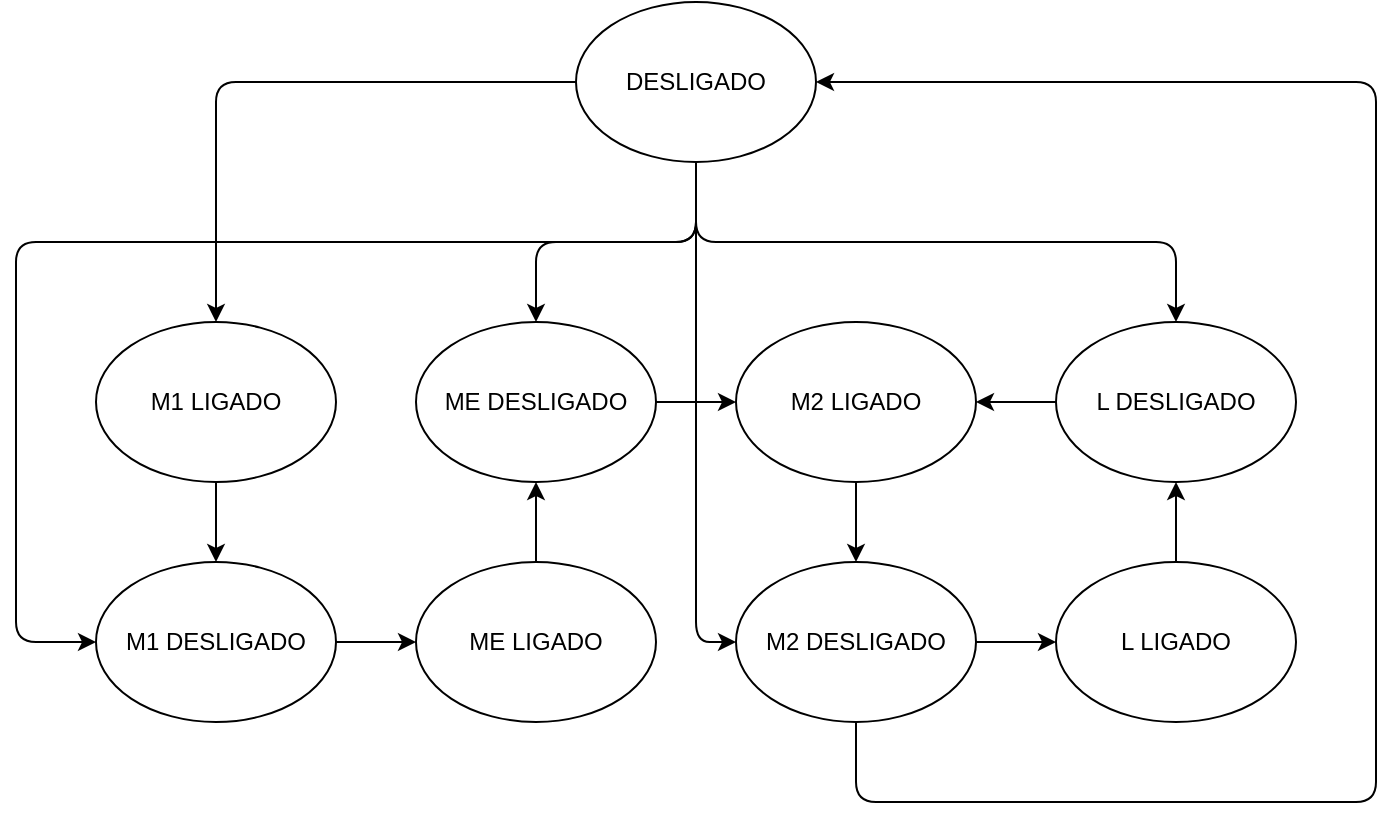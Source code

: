 <mxfile>
    <diagram id="eKDM3d0Hqxyvz8_Cu16n" name="Page-1">
        <mxGraphModel dx="1099" dy="591" grid="1" gridSize="10" guides="1" tooltips="1" connect="1" arrows="1" fold="1" page="1" pageScale="1" pageWidth="850" pageHeight="1100" math="0" shadow="0">
            <root>
                <mxCell id="0"/>
                <mxCell id="1" parent="0"/>
                <mxCell id="130" style="edgeStyle=none;html=1;entryX=0.5;entryY=0;entryDx=0;entryDy=0;" edge="1" parent="1" source="126" target="129">
                    <mxGeometry relative="1" as="geometry">
                        <Array as="points">
                            <mxPoint x="140" y="40"/>
                        </Array>
                    </mxGeometry>
                </mxCell>
                <mxCell id="126" value="DESLIGADO" style="ellipse;whiteSpace=wrap;html=1;" vertex="1" parent="1">
                    <mxGeometry x="320" width="120" height="80" as="geometry"/>
                </mxCell>
                <mxCell id="147" style="edgeStyle=none;html=1;entryX=0.5;entryY=0;entryDx=0;entryDy=0;" edge="1" parent="1" target="143">
                    <mxGeometry relative="1" as="geometry">
                        <mxPoint x="380" y="80" as="sourcePoint"/>
                        <Array as="points">
                            <mxPoint x="380" y="120"/>
                            <mxPoint x="620" y="120"/>
                        </Array>
                    </mxGeometry>
                </mxCell>
                <mxCell id="148" style="edgeStyle=none;html=1;entryX=0;entryY=0.5;entryDx=0;entryDy=0;exitX=0.5;exitY=1;exitDx=0;exitDy=0;" edge="1" parent="1" source="126" target="139">
                    <mxGeometry relative="1" as="geometry">
                        <mxPoint x="501.538" y="79.987" as="sourcePoint"/>
                        <Array as="points">
                            <mxPoint x="380" y="120"/>
                            <mxPoint x="380" y="320"/>
                        </Array>
                    </mxGeometry>
                </mxCell>
                <mxCell id="149" style="edgeStyle=none;html=1;entryX=0.5;entryY=0;entryDx=0;entryDy=0;" edge="1" parent="1" target="135">
                    <mxGeometry relative="1" as="geometry">
                        <mxPoint x="380" y="80" as="sourcePoint"/>
                        <Array as="points">
                            <mxPoint x="380" y="120"/>
                            <mxPoint x="300" y="120"/>
                        </Array>
                    </mxGeometry>
                </mxCell>
                <mxCell id="150" style="edgeStyle=none;html=1;entryX=0;entryY=0.5;entryDx=0;entryDy=0;exitX=0.5;exitY=1;exitDx=0;exitDy=0;" edge="1" parent="1" source="126" target="131">
                    <mxGeometry relative="1" as="geometry">
                        <mxPoint x="501.538" y="79.987" as="sourcePoint"/>
                        <Array as="points">
                            <mxPoint x="380" y="120"/>
                            <mxPoint x="40" y="120"/>
                            <mxPoint x="40" y="320"/>
                        </Array>
                    </mxGeometry>
                </mxCell>
                <mxCell id="132" value="" style="edgeStyle=none;html=1;" edge="1" parent="1" source="129" target="131">
                    <mxGeometry relative="1" as="geometry"/>
                </mxCell>
                <mxCell id="129" value="M1 LIGADO" style="ellipse;whiteSpace=wrap;html=1;" vertex="1" parent="1">
                    <mxGeometry x="80" y="160" width="120" height="80" as="geometry"/>
                </mxCell>
                <mxCell id="134" value="" style="edgeStyle=none;html=1;" edge="1" parent="1" source="131" target="133">
                    <mxGeometry relative="1" as="geometry"/>
                </mxCell>
                <mxCell id="131" value="M1 DESLIGADO" style="ellipse;whiteSpace=wrap;html=1;" vertex="1" parent="1">
                    <mxGeometry x="80" y="280" width="120" height="80" as="geometry"/>
                </mxCell>
                <mxCell id="136" value="" style="edgeStyle=none;html=1;" edge="1" parent="1" source="133" target="135">
                    <mxGeometry relative="1" as="geometry"/>
                </mxCell>
                <mxCell id="133" value="ME LIGADO" style="ellipse;whiteSpace=wrap;html=1;" vertex="1" parent="1">
                    <mxGeometry x="240" y="280" width="120" height="80" as="geometry"/>
                </mxCell>
                <mxCell id="138" value="" style="edgeStyle=none;html=1;" edge="1" parent="1" source="135" target="137">
                    <mxGeometry relative="1" as="geometry"/>
                </mxCell>
                <mxCell id="135" value="ME DESLIGADO" style="ellipse;whiteSpace=wrap;html=1;" vertex="1" parent="1">
                    <mxGeometry x="240" y="160" width="120" height="80" as="geometry"/>
                </mxCell>
                <mxCell id="140" value="" style="edgeStyle=none;html=1;" edge="1" parent="1" source="137" target="139">
                    <mxGeometry relative="1" as="geometry"/>
                </mxCell>
                <mxCell id="137" value="M2 LIGADO" style="ellipse;whiteSpace=wrap;html=1;" vertex="1" parent="1">
                    <mxGeometry x="400" y="160" width="120" height="80" as="geometry"/>
                </mxCell>
                <mxCell id="142" value="" style="edgeStyle=none;html=1;" edge="1" parent="1" source="139" target="141">
                    <mxGeometry relative="1" as="geometry"/>
                </mxCell>
                <mxCell id="146" style="edgeStyle=none;html=1;entryX=1;entryY=0.5;entryDx=0;entryDy=0;" edge="1" parent="1" source="139" target="126">
                    <mxGeometry relative="1" as="geometry">
                        <mxPoint x="560.0" y="40" as="targetPoint"/>
                        <Array as="points">
                            <mxPoint x="460" y="400"/>
                            <mxPoint x="720" y="400"/>
                            <mxPoint x="720" y="40"/>
                        </Array>
                    </mxGeometry>
                </mxCell>
                <mxCell id="139" value="M2 DESLIGADO" style="ellipse;whiteSpace=wrap;html=1;" vertex="1" parent="1">
                    <mxGeometry x="400" y="280" width="120" height="80" as="geometry"/>
                </mxCell>
                <mxCell id="144" value="" style="edgeStyle=none;html=1;" edge="1" parent="1" source="141" target="143">
                    <mxGeometry relative="1" as="geometry"/>
                </mxCell>
                <mxCell id="141" value="L LIGADO" style="ellipse;whiteSpace=wrap;html=1;" vertex="1" parent="1">
                    <mxGeometry x="560" y="280" width="120" height="80" as="geometry"/>
                </mxCell>
                <mxCell id="145" value="" style="edgeStyle=none;html=1;" edge="1" parent="1" source="143" target="137">
                    <mxGeometry relative="1" as="geometry"/>
                </mxCell>
                <mxCell id="143" value="L DESLIGADO" style="ellipse;whiteSpace=wrap;html=1;" vertex="1" parent="1">
                    <mxGeometry x="560" y="160" width="120" height="80" as="geometry"/>
                </mxCell>
            </root>
        </mxGraphModel>
    </diagram>
</mxfile>
